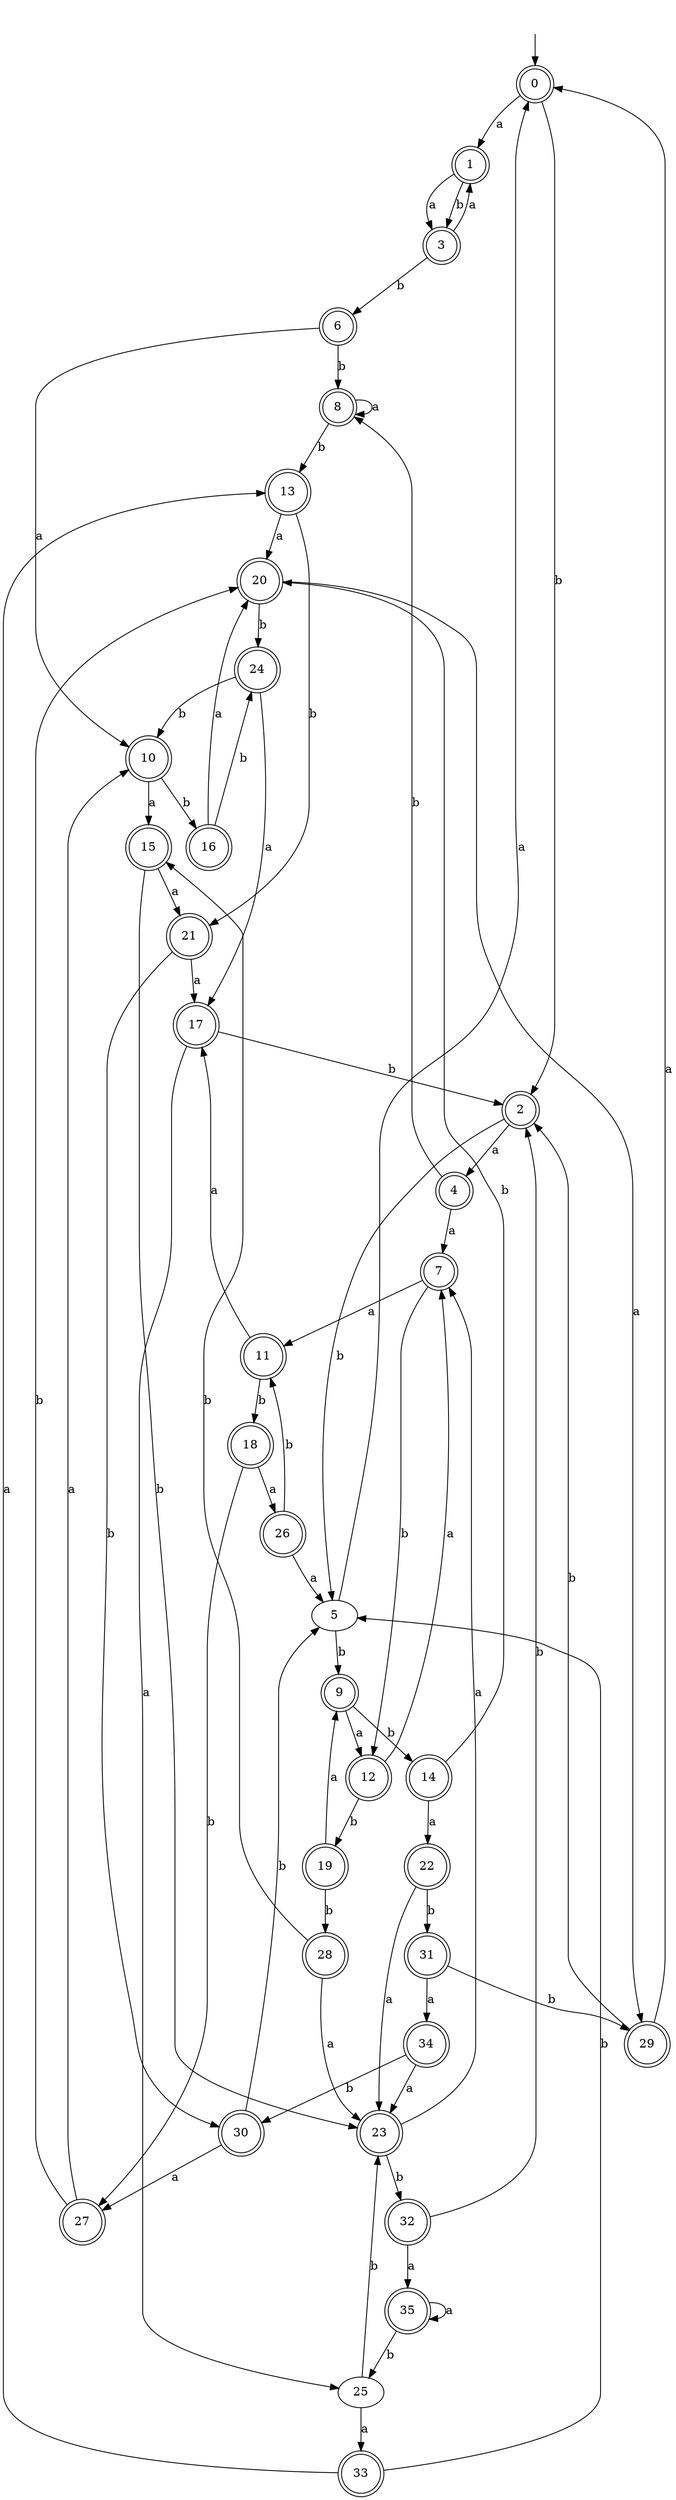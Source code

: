 digraph RandomDFA {
  __start0 [label="", shape=none];
  __start0 -> 0 [label=""];
  0 [shape=circle] [shape=doublecircle]
  0 -> 1 [label="a"]
  0 -> 2 [label="b"]
  1 [shape=doublecircle]
  1 -> 3 [label="a"]
  1 -> 3 [label="b"]
  2 [shape=doublecircle]
  2 -> 4 [label="a"]
  2 -> 5 [label="b"]
  3 [shape=doublecircle]
  3 -> 1 [label="a"]
  3 -> 6 [label="b"]
  4 [shape=doublecircle]
  4 -> 7 [label="a"]
  4 -> 8 [label="b"]
  5
  5 -> 0 [label="a"]
  5 -> 9 [label="b"]
  6 [shape=doublecircle]
  6 -> 10 [label="a"]
  6 -> 8 [label="b"]
  7 [shape=doublecircle]
  7 -> 11 [label="a"]
  7 -> 12 [label="b"]
  8 [shape=doublecircle]
  8 -> 8 [label="a"]
  8 -> 13 [label="b"]
  9 [shape=doublecircle]
  9 -> 12 [label="a"]
  9 -> 14 [label="b"]
  10 [shape=doublecircle]
  10 -> 15 [label="a"]
  10 -> 16 [label="b"]
  11 [shape=doublecircle]
  11 -> 17 [label="a"]
  11 -> 18 [label="b"]
  12 [shape=doublecircle]
  12 -> 7 [label="a"]
  12 -> 19 [label="b"]
  13 [shape=doublecircle]
  13 -> 20 [label="a"]
  13 -> 21 [label="b"]
  14 [shape=doublecircle]
  14 -> 22 [label="a"]
  14 -> 20 [label="b"]
  15 [shape=doublecircle]
  15 -> 21 [label="a"]
  15 -> 23 [label="b"]
  16 [shape=doublecircle]
  16 -> 20 [label="a"]
  16 -> 24 [label="b"]
  17 [shape=doublecircle]
  17 -> 25 [label="a"]
  17 -> 2 [label="b"]
  18 [shape=doublecircle]
  18 -> 26 [label="a"]
  18 -> 27 [label="b"]
  19 [shape=doublecircle]
  19 -> 9 [label="a"]
  19 -> 28 [label="b"]
  20 [shape=doublecircle]
  20 -> 29 [label="a"]
  20 -> 24 [label="b"]
  21 [shape=doublecircle]
  21 -> 17 [label="a"]
  21 -> 30 [label="b"]
  22 [shape=doublecircle]
  22 -> 23 [label="a"]
  22 -> 31 [label="b"]
  23 [shape=doublecircle]
  23 -> 7 [label="a"]
  23 -> 32 [label="b"]
  24 [shape=doublecircle]
  24 -> 17 [label="a"]
  24 -> 10 [label="b"]
  25
  25 -> 33 [label="a"]
  25 -> 23 [label="b"]
  26 [shape=doublecircle]
  26 -> 5 [label="a"]
  26 -> 11 [label="b"]
  27 [shape=doublecircle]
  27 -> 10 [label="a"]
  27 -> 20 [label="b"]
  28 [shape=doublecircle]
  28 -> 23 [label="a"]
  28 -> 15 [label="b"]
  29 [shape=doublecircle]
  29 -> 0 [label="a"]
  29 -> 2 [label="b"]
  30 [shape=doublecircle]
  30 -> 27 [label="a"]
  30 -> 5 [label="b"]
  31 [shape=doublecircle]
  31 -> 34 [label="a"]
  31 -> 29 [label="b"]
  32 [shape=doublecircle]
  32 -> 35 [label="a"]
  32 -> 2 [label="b"]
  33 [shape=doublecircle]
  33 -> 13 [label="a"]
  33 -> 5 [label="b"]
  34 [shape=doublecircle]
  34 -> 23 [label="a"]
  34 -> 30 [label="b"]
  35 [shape=doublecircle]
  35 -> 35 [label="a"]
  35 -> 25 [label="b"]
}
